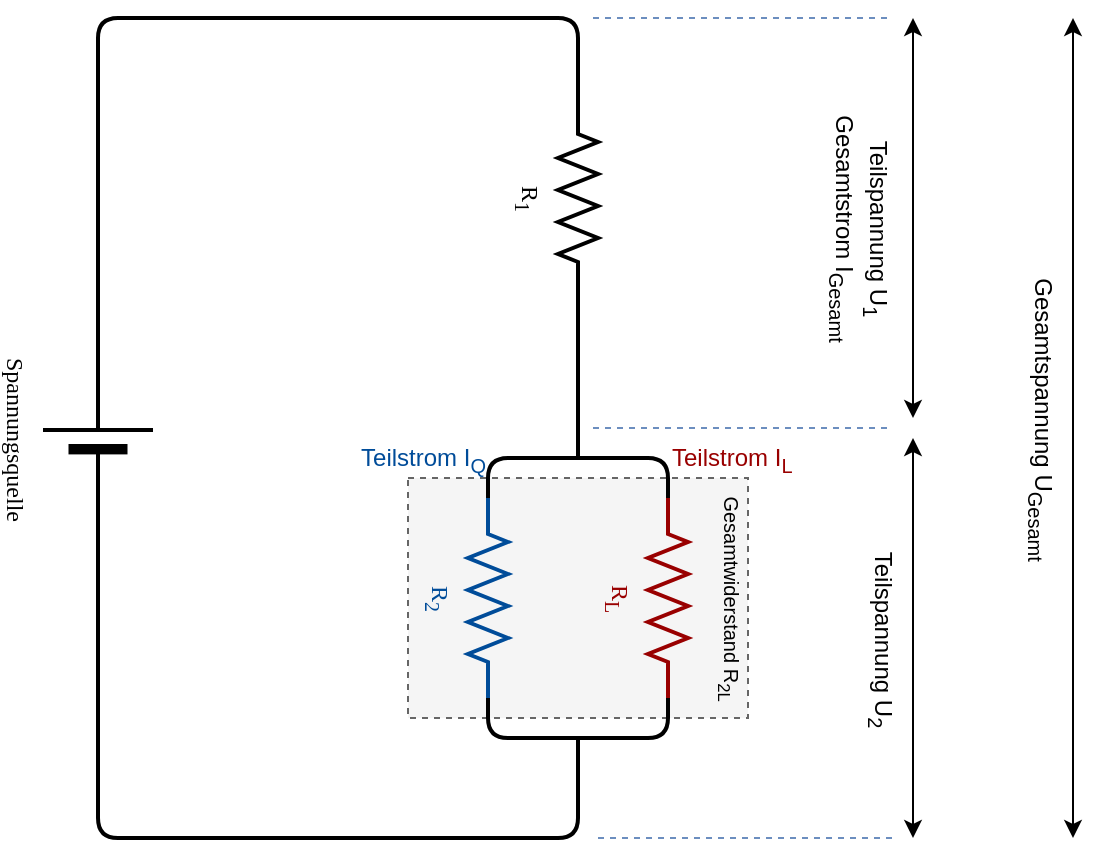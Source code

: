 <mxfile version="11.3.0" type="device" pages="1"><diagram name="Page-1" id="7e0a89b8-554c-2b80-1dc8-d5c74ca68de4"><mxGraphModel dx="972" dy="534" grid="1" gridSize="10" guides="1" tooltips="1" connect="1" arrows="1" fold="1" page="0" pageScale="1" pageWidth="1100" pageHeight="850" background="#ffffff" math="0" shadow="0"><root><mxCell id="0"/><mxCell id="1" parent="0"/><mxCell id="kU4P_y7kOBIE0RMDQbik-7" value="" style="rounded=0;whiteSpace=wrap;html=1;strokeColor=#666666;fontSize=10;fontColor=#990000;align=left;fillColor=#f5f5f5;dashed=1;" vertex="1" parent="1"><mxGeometry x="515" y="490" width="170" height="120" as="geometry"/></mxCell><mxCell id="kU4P_y7kOBIE0RMDQbik-3" value="" style="endArrow=none;html=1;strokeColor=#000000;strokeWidth=2;jumpStyle=gap;entryX=1;entryY=0.5;entryDx=0;entryDy=0;entryPerimeter=0;exitX=1;exitY=0.5;exitDx=0;exitDy=0;exitPerimeter=0;" edge="1" parent="1" source="1cb643a89b7d889d-6" target="kU4P_y7kOBIE0RMDQbik-1"><mxGeometry width="100" relative="1" as="geometry"><mxPoint x="540" y="670" as="sourcePoint"/><mxPoint x="720" y="520" as="targetPoint"/><Array as="points"><mxPoint x="555" y="620"/><mxPoint x="645" y="620"/></Array></mxGeometry></mxCell><mxCell id="fHgu0U2PaML00G1JEBzg-8" value="" style="endArrow=none;html=1;strokeColor=#6c8ebf;strokeWidth=1;fillColor=#dae8fc;dashed=1;" parent="1" edge="1"><mxGeometry width="100" relative="1" as="geometry"><mxPoint x="607.5" y="465" as="sourcePoint"/><mxPoint x="757.5" y="465" as="targetPoint"/></mxGeometry></mxCell><mxCell id="fHgu0U2PaML00G1JEBzg-9" value="" style="endArrow=none;html=1;strokeColor=#6c8ebf;strokeWidth=1;fillColor=#dae8fc;dashed=1;" parent="1" edge="1"><mxGeometry width="100" relative="1" as="geometry"><mxPoint x="610" y="670" as="sourcePoint"/><mxPoint x="757.5" y="670" as="targetPoint"/></mxGeometry></mxCell><mxCell id="fHgu0U2PaML00G1JEBzg-7" value="" style="endArrow=none;html=1;strokeColor=#6c8ebf;strokeWidth=1;fillColor=#dae8fc;dashed=1;" parent="1" edge="1"><mxGeometry width="100" relative="1" as="geometry"><mxPoint x="607.5" y="260" as="sourcePoint"/><mxPoint x="757.5" y="260" as="targetPoint"/></mxGeometry></mxCell><mxCell id="1cb643a89b7d889d-5" value="R&lt;sub&gt;1&lt;/sub&gt;" style="verticalLabelPosition=bottom;shadow=0;dashed=0;align=center;fillColor=#ffffff;html=1;verticalAlign=top;strokeWidth=2;shape=mxgraph.electrical.resistors.resistor_2;rounded=1;comic=0;labelBackgroundColor=none;fontFamily=Verdana;fontSize=12;fontColor=#000000;rotation=90;" parent="1" vertex="1"><mxGeometry x="550" y="340" width="100" height="20" as="geometry"/></mxCell><mxCell id="1cb643a89b7d889d-6" value="R&lt;sub&gt;2&lt;/sub&gt;" style="verticalLabelPosition=bottom;shadow=0;dashed=0;align=center;fillColor=#ffffff;html=1;verticalAlign=top;strokeWidth=2;shape=mxgraph.electrical.resistors.resistor_2;rounded=1;comic=0;labelBackgroundColor=none;fontFamily=Verdana;fontSize=12;fontColor=#004C99;rotation=90;strokeColor=#004C99;" parent="1" vertex="1"><mxGeometry x="505" y="540" width="100" height="20" as="geometry"/></mxCell><mxCell id="1cb643a89b7d889d-7" value="Spannungsquelle" style="verticalLabelPosition=bottom;shadow=0;dashed=0;align=center;fillColor=#000000;strokeColor=#000000;html=1;verticalAlign=top;strokeWidth=2;shape=mxgraph.electrical.miscellaneous.monocell_battery;rounded=1;comic=0;labelBackgroundColor=none;fontFamily=Verdana;fontSize=12;fontColor=#000000;flipH=1;rotation=90;" parent="1" vertex="1"><mxGeometry x="320" y="442.5" width="80" height="55" as="geometry"/></mxCell><mxCell id="fHgu0U2PaML00G1JEBzg-4" value="" style="endArrow=none;html=1;strokeColor=#000000;strokeWidth=2;jumpStyle=gap;exitX=1;exitY=0.5;exitDx=0;exitDy=0;exitPerimeter=0;entryX=0;entryY=0.5;entryDx=0;entryDy=0;entryPerimeter=0;" parent="1" source="1cb643a89b7d889d-7" target="1cb643a89b7d889d-5" edge="1"><mxGeometry width="100" relative="1" as="geometry"><mxPoint x="670" y="170" as="sourcePoint"/><mxPoint x="770" y="170" as="targetPoint"/><Array as="points"><mxPoint x="360" y="260"/><mxPoint x="600" y="260"/></Array></mxGeometry></mxCell><mxCell id="fHgu0U2PaML00G1JEBzg-5" value="" style="endArrow=none;html=1;strokeColor=#000000;strokeWidth=2;exitX=0;exitY=0.5;exitDx=0;exitDy=0;exitPerimeter=0;jumpStyle=gap;" parent="1" source="1cb643a89b7d889d-7" edge="1"><mxGeometry width="100" relative="1" as="geometry"><mxPoint x="330" y="620" as="sourcePoint"/><mxPoint x="600" y="620" as="targetPoint"/><Array as="points"><mxPoint x="360" y="670"/><mxPoint x="600" y="670"/></Array></mxGeometry></mxCell><mxCell id="fHgu0U2PaML00G1JEBzg-6" value="" style="endArrow=none;html=1;strokeColor=#000000;strokeWidth=2;exitX=1;exitY=0.5;exitDx=0;exitDy=0;exitPerimeter=0;jumpStyle=gap;" parent="1" source="1cb643a89b7d889d-5" edge="1"><mxGeometry width="100" relative="1" as="geometry"><mxPoint x="310" y="690" as="sourcePoint"/><mxPoint x="600" y="480" as="targetPoint"/></mxGeometry></mxCell><mxCell id="fHgu0U2PaML00G1JEBzg-10" value="" style="endArrow=classic;startArrow=classic;html=1;strokeWidth=1;" parent="1" edge="1"><mxGeometry width="50" height="50" relative="1" as="geometry"><mxPoint x="767.5" y="460" as="sourcePoint"/><mxPoint x="767.5" y="260" as="targetPoint"/></mxGeometry></mxCell><mxCell id="fHgu0U2PaML00G1JEBzg-11" value="" style="endArrow=classic;startArrow=classic;html=1;strokeWidth=1;" parent="1" edge="1"><mxGeometry width="50" height="50" relative="1" as="geometry"><mxPoint x="767.5" y="670" as="sourcePoint"/><mxPoint x="767.5" y="470" as="targetPoint"/></mxGeometry></mxCell><mxCell id="fHgu0U2PaML00G1JEBzg-12" value="" style="endArrow=classic;startArrow=classic;html=1;strokeWidth=1;" parent="1" edge="1"><mxGeometry width="50" height="50" relative="1" as="geometry"><mxPoint x="847.5" y="670" as="sourcePoint"/><mxPoint x="847.5" y="260" as="targetPoint"/></mxGeometry></mxCell><mxCell id="fHgu0U2PaML00G1JEBzg-13" value="&lt;div&gt;Teilspannung U&lt;sub&gt;1&lt;/sub&gt;&lt;/div&gt;&lt;div&gt;Gesamtstrom I&lt;sub&gt;Gesamt&lt;br&gt;&lt;/sub&gt;&lt;/div&gt;" style="text;html=1;resizable=0;points=[];autosize=1;align=center;verticalAlign=top;spacingTop=-4;rotation=90;" parent="1" vertex="1"><mxGeometry x="680" y="350" width="130" height="30" as="geometry"/></mxCell><mxCell id="fHgu0U2PaML00G1JEBzg-14" value="&lt;div&gt;Teilspannung U&lt;sub&gt;2&lt;/sub&gt;&lt;/div&gt;" style="text;html=1;resizable=0;points=[];autosize=1;align=center;verticalAlign=top;spacingTop=-4;rotation=90;" parent="1" vertex="1"><mxGeometry x="697.5" y="560" width="110" height="20" as="geometry"/></mxCell><mxCell id="fHgu0U2PaML00G1JEBzg-15" value="Gesamtspannung U&lt;sub&gt;Gesamt&lt;/sub&gt;" style="text;html=1;resizable=0;points=[];autosize=1;align=center;verticalAlign=top;spacingTop=-4;rotation=90;" parent="1" vertex="1"><mxGeometry x="752.5" y="450" width="160" height="20" as="geometry"/></mxCell><mxCell id="kU4P_y7kOBIE0RMDQbik-1" value="R&lt;sub&gt;L&lt;/sub&gt;" style="verticalLabelPosition=bottom;shadow=0;dashed=0;align=center;fillColor=#ffffff;html=1;verticalAlign=top;strokeWidth=2;shape=mxgraph.electrical.resistors.resistor_2;rounded=1;comic=0;labelBackgroundColor=none;fontFamily=Verdana;fontSize=12;fontColor=#990000;rotation=90;strokeColor=#990000;" vertex="1" parent="1"><mxGeometry x="595" y="540" width="100" height="20" as="geometry"/></mxCell><mxCell id="kU4P_y7kOBIE0RMDQbik-2" value="" style="endArrow=none;html=1;strokeColor=#000000;strokeWidth=2;jumpStyle=gap;entryX=0;entryY=0.5;entryDx=0;entryDy=0;entryPerimeter=0;exitX=0;exitY=0.5;exitDx=0;exitDy=0;exitPerimeter=0;" edge="1" parent="1" source="1cb643a89b7d889d-6" target="kU4P_y7kOBIE0RMDQbik-1"><mxGeometry width="100" relative="1" as="geometry"><mxPoint x="550" y="480" as="sourcePoint"/><mxPoint x="750" y="460" as="targetPoint"/><Array as="points"><mxPoint x="555" y="480"/><mxPoint x="645" y="480"/></Array></mxGeometry></mxCell><mxCell id="kU4P_y7kOBIE0RMDQbik-8" value="&lt;div&gt;&lt;font&gt;Gesamtwiderstand R&lt;sub&gt;2L&lt;/sub&gt;&lt;/font&gt;&lt;br&gt;&lt;/div&gt;" style="text;html=1;resizable=0;points=[];autosize=1;align=center;verticalAlign=top;spacingTop=-4;fontSize=10;fontColor=#000000;rotation=90;" vertex="1" parent="1"><mxGeometry x="615" y="540" width="120" height="20" as="geometry"/></mxCell><mxCell id="kU4P_y7kOBIE0RMDQbik-9" value="&lt;font style=&quot;font-size: 12px&quot;&gt;Teilstrom I&lt;sub&gt;L&lt;/sub&gt;&lt;/font&gt;" style="text;html=1;resizable=0;points=[];autosize=1;align=left;verticalAlign=top;spacingTop=-4;fontSize=8;fontColor=#990000;" vertex="1" parent="1"><mxGeometry x="645" y="470" width="80" height="10" as="geometry"/></mxCell><mxCell id="kU4P_y7kOBIE0RMDQbik-10" value="&lt;font style=&quot;font-size: 12px&quot;&gt;Teilstrom I&lt;sub&gt;Q&lt;/sub&gt;&lt;/font&gt;" style="text;html=1;resizable=0;points=[];autosize=1;align=right;verticalAlign=top;spacingTop=-4;fontSize=8;fontColor=#004C99;" vertex="1" parent="1"><mxGeometry x="475" y="470" width="80" height="10" as="geometry"/></mxCell></root></mxGraphModel></diagram></mxfile>